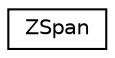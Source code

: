 digraph G
{
  edge [fontname="Helvetica",fontsize="10",labelfontname="Helvetica",labelfontsize="10"];
  node [fontname="Helvetica",fontsize="10",shape=record];
  rankdir=LR;
  Node1 [label="ZSpan",height=0.2,width=0.4,color="black", fillcolor="white", style="filled",URL="$d2/d95/structZSpan.html"];
}
